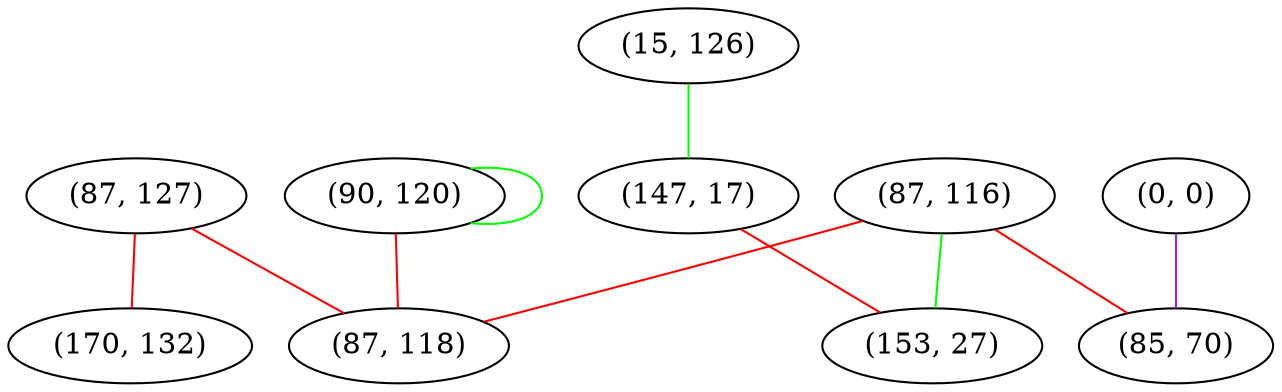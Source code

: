 graph "" {
"(90, 120)";
"(0, 0)";
"(87, 127)";
"(15, 126)";
"(147, 17)";
"(87, 116)";
"(153, 27)";
"(85, 70)";
"(87, 118)";
"(170, 132)";
"(90, 120)" -- "(90, 120)"  [color=green, key=0, weight=2];
"(90, 120)" -- "(87, 118)"  [color=red, key=0, weight=1];
"(0, 0)" -- "(85, 70)"  [color=purple, key=0, weight=4];
"(87, 127)" -- "(87, 118)"  [color=red, key=0, weight=1];
"(87, 127)" -- "(170, 132)"  [color=red, key=0, weight=1];
"(15, 126)" -- "(147, 17)"  [color=green, key=0, weight=2];
"(147, 17)" -- "(153, 27)"  [color=red, key=0, weight=1];
"(87, 116)" -- "(85, 70)"  [color=red, key=0, weight=1];
"(87, 116)" -- "(87, 118)"  [color=red, key=0, weight=1];
"(87, 116)" -- "(153, 27)"  [color=green, key=0, weight=2];
}
